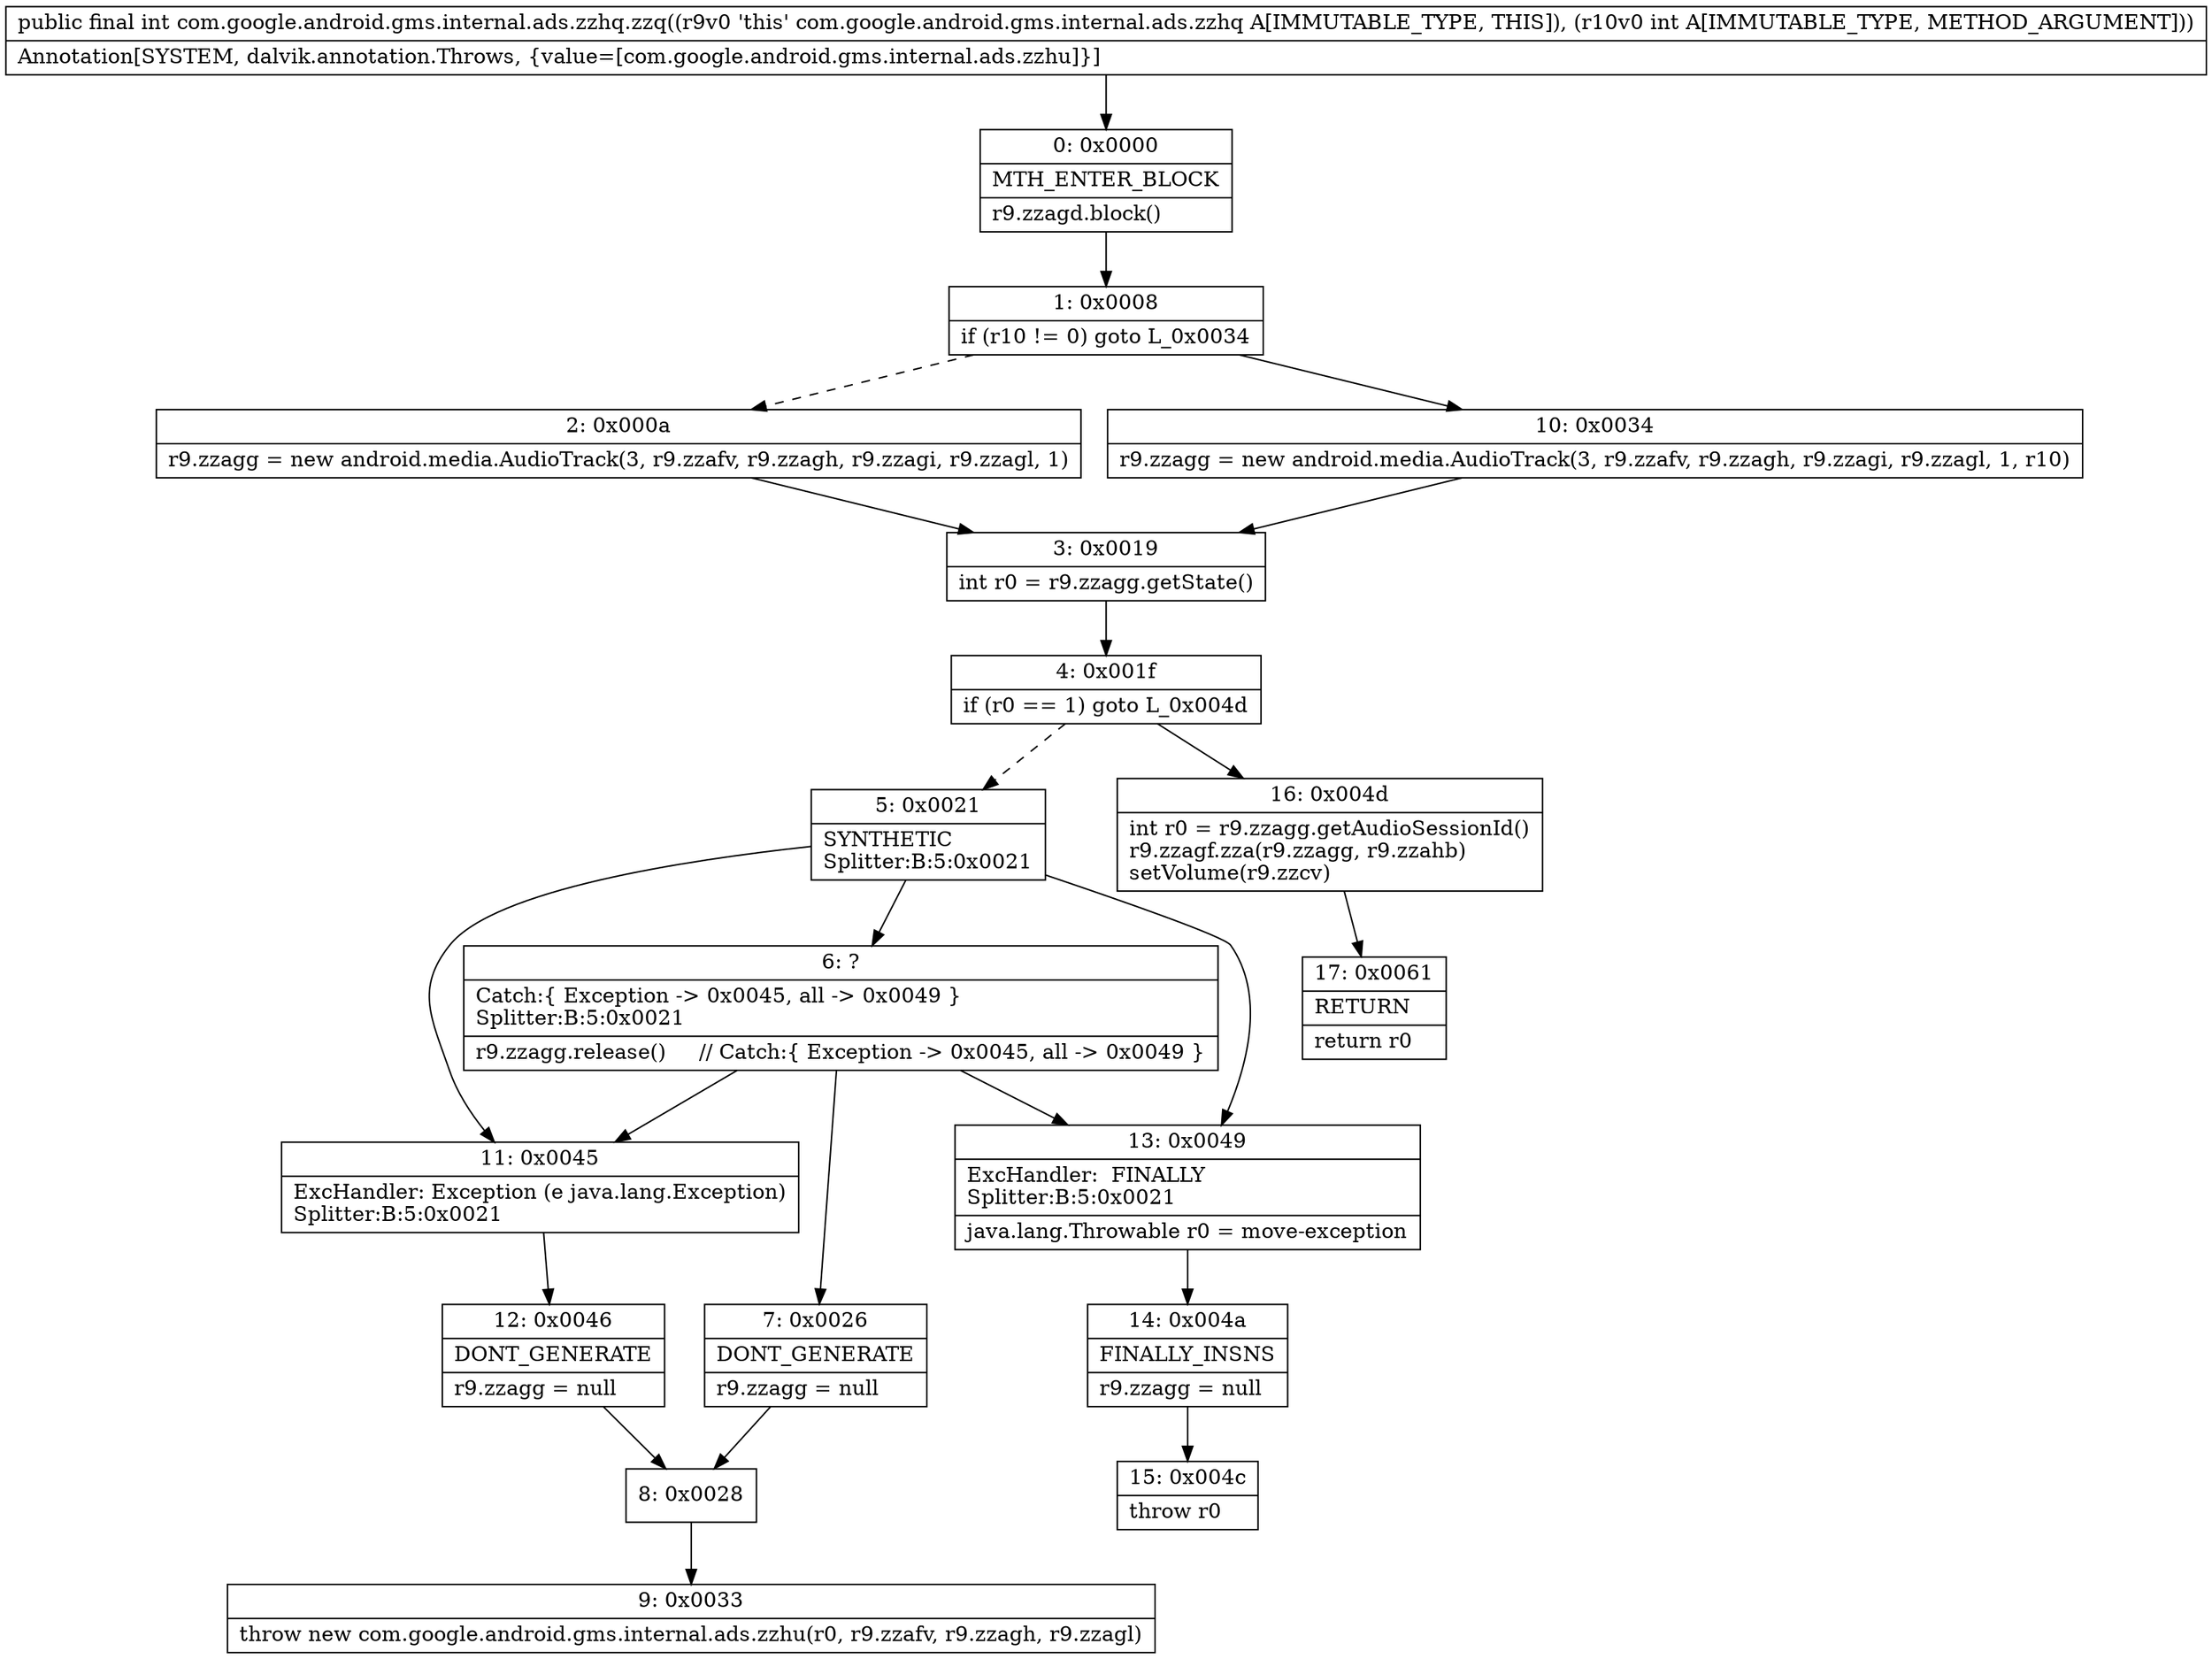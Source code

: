 digraph "CFG forcom.google.android.gms.internal.ads.zzhq.zzq(I)I" {
Node_0 [shape=record,label="{0\:\ 0x0000|MTH_ENTER_BLOCK\l|r9.zzagd.block()\l}"];
Node_1 [shape=record,label="{1\:\ 0x0008|if (r10 != 0) goto L_0x0034\l}"];
Node_2 [shape=record,label="{2\:\ 0x000a|r9.zzagg = new android.media.AudioTrack(3, r9.zzafv, r9.zzagh, r9.zzagi, r9.zzagl, 1)\l}"];
Node_3 [shape=record,label="{3\:\ 0x0019|int r0 = r9.zzagg.getState()\l}"];
Node_4 [shape=record,label="{4\:\ 0x001f|if (r0 == 1) goto L_0x004d\l}"];
Node_5 [shape=record,label="{5\:\ 0x0021|SYNTHETIC\lSplitter:B:5:0x0021\l}"];
Node_6 [shape=record,label="{6\:\ ?|Catch:\{ Exception \-\> 0x0045, all \-\> 0x0049 \}\lSplitter:B:5:0x0021\l|r9.zzagg.release()     \/\/ Catch:\{ Exception \-\> 0x0045, all \-\> 0x0049 \}\l}"];
Node_7 [shape=record,label="{7\:\ 0x0026|DONT_GENERATE\l|r9.zzagg = null\l}"];
Node_8 [shape=record,label="{8\:\ 0x0028}"];
Node_9 [shape=record,label="{9\:\ 0x0033|throw new com.google.android.gms.internal.ads.zzhu(r0, r9.zzafv, r9.zzagh, r9.zzagl)\l}"];
Node_10 [shape=record,label="{10\:\ 0x0034|r9.zzagg = new android.media.AudioTrack(3, r9.zzafv, r9.zzagh, r9.zzagi, r9.zzagl, 1, r10)\l}"];
Node_11 [shape=record,label="{11\:\ 0x0045|ExcHandler: Exception (e java.lang.Exception)\lSplitter:B:5:0x0021\l}"];
Node_12 [shape=record,label="{12\:\ 0x0046|DONT_GENERATE\l|r9.zzagg = null\l}"];
Node_13 [shape=record,label="{13\:\ 0x0049|ExcHandler:  FINALLY\lSplitter:B:5:0x0021\l|java.lang.Throwable r0 = move\-exception\l}"];
Node_14 [shape=record,label="{14\:\ 0x004a|FINALLY_INSNS\l|r9.zzagg = null\l}"];
Node_15 [shape=record,label="{15\:\ 0x004c|throw r0\l}"];
Node_16 [shape=record,label="{16\:\ 0x004d|int r0 = r9.zzagg.getAudioSessionId()\lr9.zzagf.zza(r9.zzagg, r9.zzahb)\lsetVolume(r9.zzcv)\l}"];
Node_17 [shape=record,label="{17\:\ 0x0061|RETURN\l|return r0\l}"];
MethodNode[shape=record,label="{public final int com.google.android.gms.internal.ads.zzhq.zzq((r9v0 'this' com.google.android.gms.internal.ads.zzhq A[IMMUTABLE_TYPE, THIS]), (r10v0 int A[IMMUTABLE_TYPE, METHOD_ARGUMENT]))  | Annotation[SYSTEM, dalvik.annotation.Throws, \{value=[com.google.android.gms.internal.ads.zzhu]\}]\l}"];
MethodNode -> Node_0;
Node_0 -> Node_1;
Node_1 -> Node_2[style=dashed];
Node_1 -> Node_10;
Node_2 -> Node_3;
Node_3 -> Node_4;
Node_4 -> Node_5[style=dashed];
Node_4 -> Node_16;
Node_5 -> Node_6;
Node_5 -> Node_11;
Node_5 -> Node_13;
Node_6 -> Node_7;
Node_6 -> Node_11;
Node_6 -> Node_13;
Node_7 -> Node_8;
Node_8 -> Node_9;
Node_10 -> Node_3;
Node_11 -> Node_12;
Node_12 -> Node_8;
Node_13 -> Node_14;
Node_14 -> Node_15;
Node_16 -> Node_17;
}

